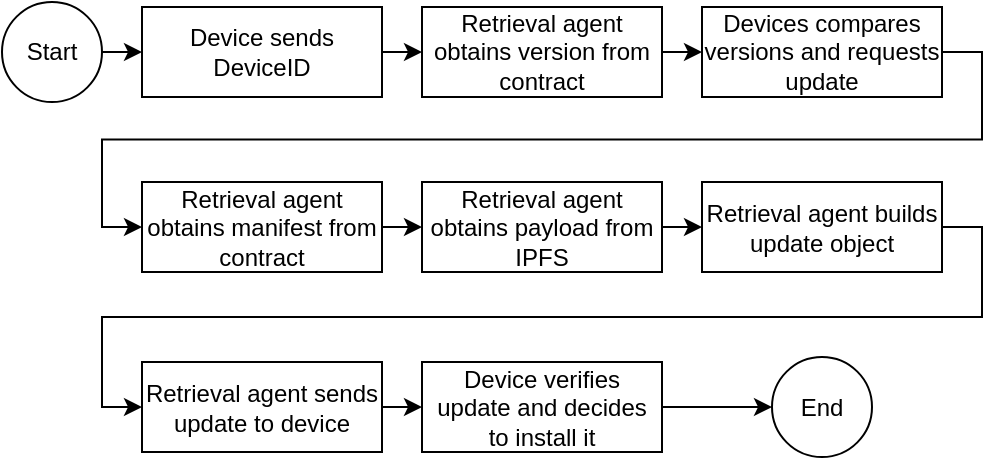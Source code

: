 <mxfile version="21.0.10" type="device"><diagram name="Página-1" id="bY4CBoz6Fkw2PcE7ctfW"><mxGraphModel dx="880" dy="470" grid="1" gridSize="10" guides="1" tooltips="1" connect="1" arrows="1" fold="1" page="1" pageScale="1" pageWidth="827" pageHeight="1169" math="0" shadow="0"><root><mxCell id="0"/><mxCell id="1" parent="0"/><mxCell id="yNLprMIDdyvW6vBJiXUT-2" style="edgeStyle=orthogonalEdgeStyle;rounded=0;orthogonalLoop=1;jettySize=auto;html=1;exitX=1;exitY=0.5;exitDx=0;exitDy=0;entryX=0;entryY=0.5;entryDx=0;entryDy=0;" edge="1" parent="1" source="yNLprMIDdyvW6vBJiXUT-3" target="yNLprMIDdyvW6vBJiXUT-6"><mxGeometry relative="1" as="geometry"/></mxCell><mxCell id="yNLprMIDdyvW6vBJiXUT-3" value="Start" style="ellipse;whiteSpace=wrap;html=1;aspect=fixed;" vertex="1" parent="1"><mxGeometry x="130" y="180" width="50" height="50" as="geometry"/></mxCell><mxCell id="yNLprMIDdyvW6vBJiXUT-4" value="End" style="ellipse;whiteSpace=wrap;html=1;aspect=fixed;" vertex="1" parent="1"><mxGeometry x="515" y="357.5" width="50" height="50" as="geometry"/></mxCell><mxCell id="yNLprMIDdyvW6vBJiXUT-5" style="edgeStyle=orthogonalEdgeStyle;rounded=0;orthogonalLoop=1;jettySize=auto;html=1;exitX=1;exitY=0.5;exitDx=0;exitDy=0;entryX=0;entryY=0.5;entryDx=0;entryDy=0;" edge="1" parent="1" source="yNLprMIDdyvW6vBJiXUT-6" target="yNLprMIDdyvW6vBJiXUT-8"><mxGeometry relative="1" as="geometry"/></mxCell><mxCell id="yNLprMIDdyvW6vBJiXUT-6" value="Device sends DeviceID" style="rounded=0;whiteSpace=wrap;html=1;" vertex="1" parent="1"><mxGeometry x="200" y="182.5" width="120" height="45" as="geometry"/></mxCell><mxCell id="yNLprMIDdyvW6vBJiXUT-7" style="edgeStyle=orthogonalEdgeStyle;rounded=0;orthogonalLoop=1;jettySize=auto;html=1;exitX=1;exitY=0.5;exitDx=0;exitDy=0;entryX=0;entryY=0.5;entryDx=0;entryDy=0;" edge="1" parent="1" source="yNLprMIDdyvW6vBJiXUT-8" target="yNLprMIDdyvW6vBJiXUT-10"><mxGeometry relative="1" as="geometry"/></mxCell><mxCell id="yNLprMIDdyvW6vBJiXUT-8" value="Retrieval agent obtains version from contract" style="rounded=0;whiteSpace=wrap;html=1;" vertex="1" parent="1"><mxGeometry x="340" y="182.5" width="120" height="45" as="geometry"/></mxCell><mxCell id="yNLprMIDdyvW6vBJiXUT-9" style="edgeStyle=orthogonalEdgeStyle;rounded=0;orthogonalLoop=1;jettySize=auto;html=1;exitX=1;exitY=0.5;exitDx=0;exitDy=0;entryX=0;entryY=0.5;entryDx=0;entryDy=0;" edge="1" parent="1" source="yNLprMIDdyvW6vBJiXUT-10" target="yNLprMIDdyvW6vBJiXUT-12"><mxGeometry relative="1" as="geometry"/></mxCell><mxCell id="yNLprMIDdyvW6vBJiXUT-10" value="Devices compares versions and requests update" style="rounded=0;whiteSpace=wrap;html=1;" vertex="1" parent="1"><mxGeometry x="480" y="182.5" width="120" height="45" as="geometry"/></mxCell><mxCell id="yNLprMIDdyvW6vBJiXUT-11" style="edgeStyle=orthogonalEdgeStyle;rounded=0;orthogonalLoop=1;jettySize=auto;html=1;exitX=1;exitY=0.5;exitDx=0;exitDy=0;entryX=0;entryY=0.5;entryDx=0;entryDy=0;" edge="1" parent="1" source="yNLprMIDdyvW6vBJiXUT-12" target="yNLprMIDdyvW6vBJiXUT-14"><mxGeometry relative="1" as="geometry"/></mxCell><mxCell id="yNLprMIDdyvW6vBJiXUT-12" value="Retrieval agent obtains manifest from contract" style="rounded=0;whiteSpace=wrap;html=1;" vertex="1" parent="1"><mxGeometry x="200" y="270" width="120" height="45" as="geometry"/></mxCell><mxCell id="yNLprMIDdyvW6vBJiXUT-13" style="edgeStyle=orthogonalEdgeStyle;rounded=0;orthogonalLoop=1;jettySize=auto;html=1;exitX=1;exitY=0.5;exitDx=0;exitDy=0;entryX=0;entryY=0.5;entryDx=0;entryDy=0;" edge="1" parent="1" source="yNLprMIDdyvW6vBJiXUT-14" target="yNLprMIDdyvW6vBJiXUT-16"><mxGeometry relative="1" as="geometry"/></mxCell><mxCell id="yNLprMIDdyvW6vBJiXUT-14" value="Retrieval agent obtains payload from IPFS" style="rounded=0;whiteSpace=wrap;html=1;" vertex="1" parent="1"><mxGeometry x="340" y="270" width="120" height="45" as="geometry"/></mxCell><mxCell id="yNLprMIDdyvW6vBJiXUT-15" style="edgeStyle=orthogonalEdgeStyle;rounded=0;orthogonalLoop=1;jettySize=auto;html=1;exitX=1;exitY=0.5;exitDx=0;exitDy=0;entryX=0;entryY=0.5;entryDx=0;entryDy=0;" edge="1" parent="1" source="yNLprMIDdyvW6vBJiXUT-16" target="yNLprMIDdyvW6vBJiXUT-18"><mxGeometry relative="1" as="geometry"/></mxCell><mxCell id="yNLprMIDdyvW6vBJiXUT-16" value="Retrieval agent builds update object" style="rounded=0;whiteSpace=wrap;html=1;" vertex="1" parent="1"><mxGeometry x="480" y="270" width="120" height="45" as="geometry"/></mxCell><mxCell id="yNLprMIDdyvW6vBJiXUT-17" style="edgeStyle=orthogonalEdgeStyle;rounded=0;orthogonalLoop=1;jettySize=auto;html=1;exitX=1;exitY=0.5;exitDx=0;exitDy=0;entryX=0;entryY=0.5;entryDx=0;entryDy=0;" edge="1" parent="1" source="yNLprMIDdyvW6vBJiXUT-18" target="yNLprMIDdyvW6vBJiXUT-20"><mxGeometry relative="1" as="geometry"/></mxCell><mxCell id="yNLprMIDdyvW6vBJiXUT-18" value="Retrieval agent sends update to device" style="rounded=0;whiteSpace=wrap;html=1;" vertex="1" parent="1"><mxGeometry x="200" y="360" width="120" height="45" as="geometry"/></mxCell><mxCell id="yNLprMIDdyvW6vBJiXUT-19" style="edgeStyle=orthogonalEdgeStyle;rounded=0;orthogonalLoop=1;jettySize=auto;html=1;exitX=1;exitY=0.5;exitDx=0;exitDy=0;entryX=0;entryY=0.5;entryDx=0;entryDy=0;" edge="1" parent="1" source="yNLprMIDdyvW6vBJiXUT-20" target="yNLprMIDdyvW6vBJiXUT-4"><mxGeometry relative="1" as="geometry"/></mxCell><mxCell id="yNLprMIDdyvW6vBJiXUT-20" value="Device verifies update and decides to install it" style="rounded=0;whiteSpace=wrap;html=1;" vertex="1" parent="1"><mxGeometry x="340" y="360" width="120" height="45" as="geometry"/></mxCell></root></mxGraphModel></diagram></mxfile>